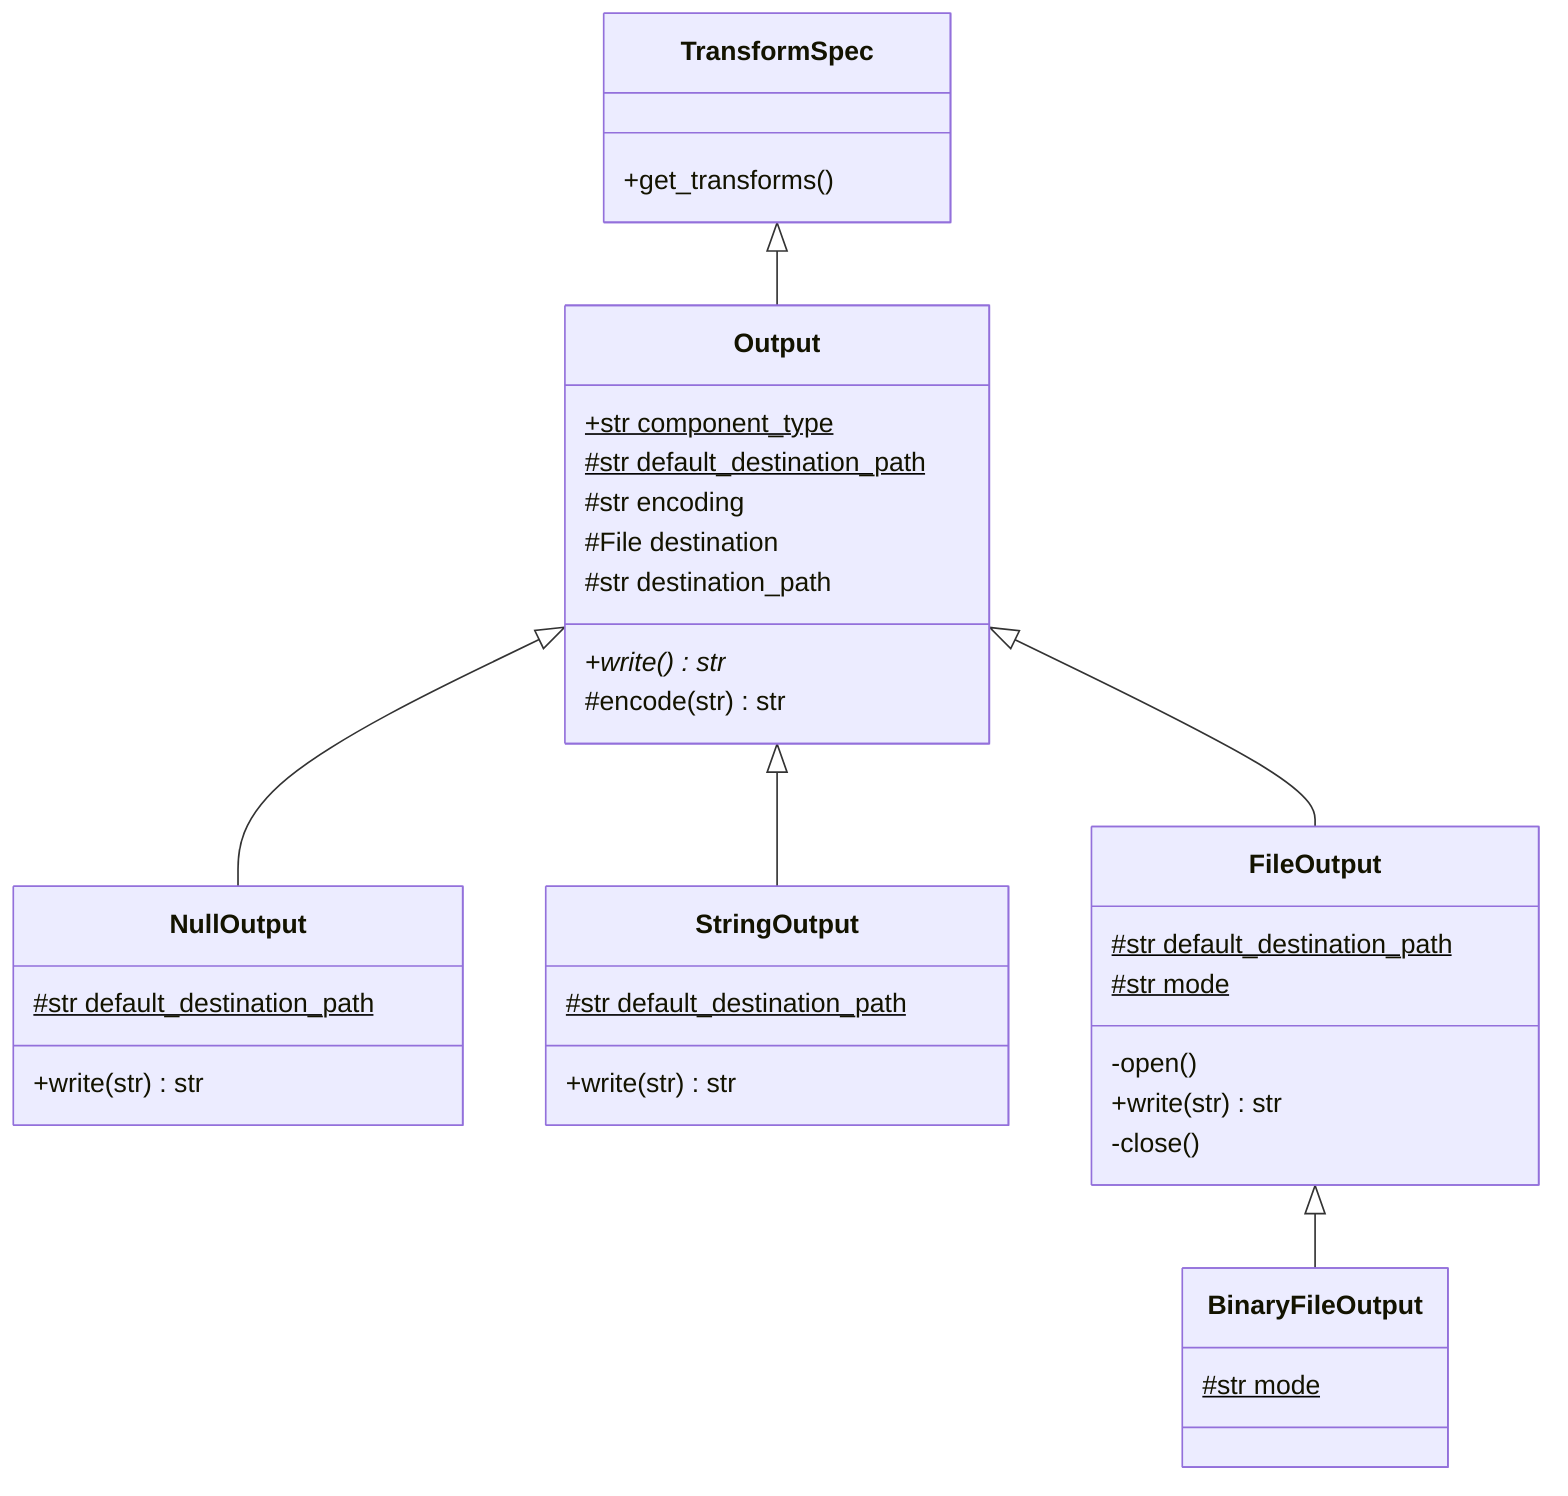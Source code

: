 classDiagram
    direction TB
        TransformSpec <|-- Output
            Output <|-- NullOutput
            Output <|-- StringOutput
            Output <|-- FileOutput
                FileOutput <|-- BinaryFileOutput

    class TransformSpec{
        +get_transforms()
    }

    class Output{
        +str component_type$
        #str default_destination_path$
        #str encoding
        #File destination
        #str destination_path

        +write()* str
        #encode(str) str
    }

    class NullOutput{
        #str default_destination_path$
        +write(str) str
    }

    class StringOutput{
        #str default_destination_path$
        +write(str) str
    }

    class FileOutput{
        #str default_destination_path$
        #str mode$

        -open()
        +write(str) str
        -close()
    }

    class BinaryFileOutput{
        #str mode$
    }